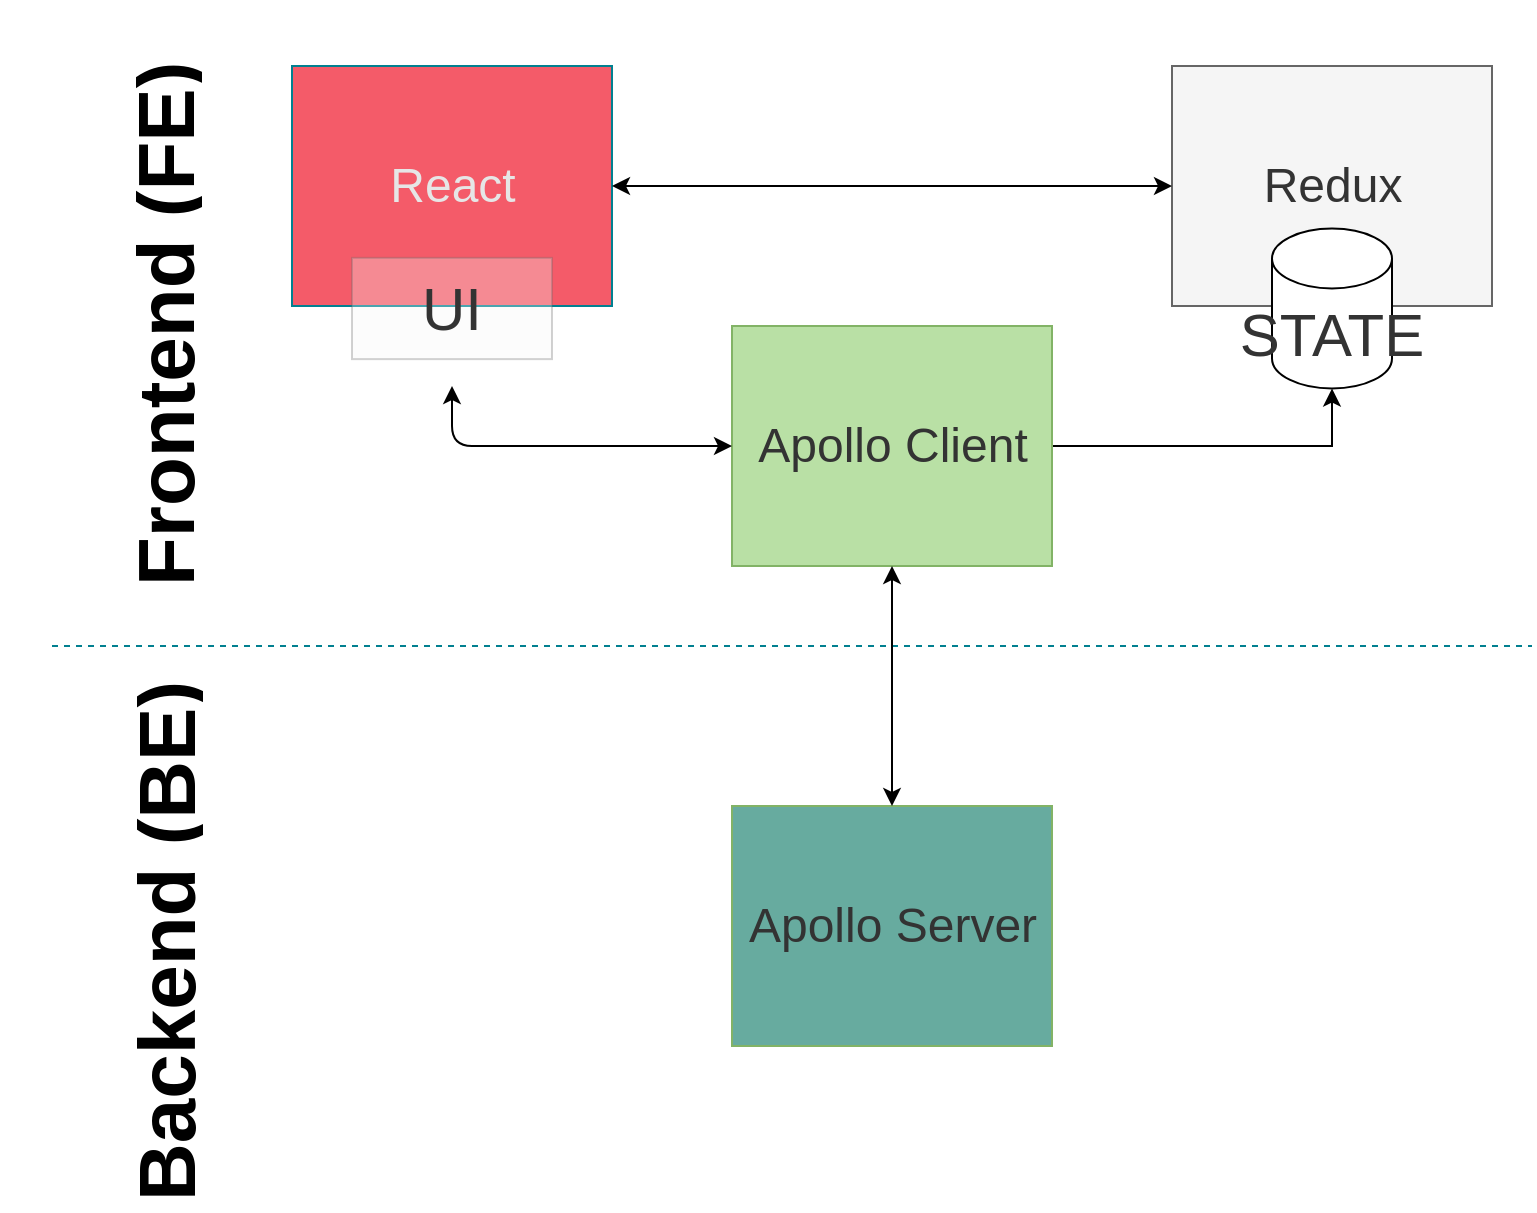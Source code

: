 <mxfile version="14.7.7" type="github">
  <diagram id="LNMG3sTzRvZ35h2c9BiK" name="Page-1">
    <mxGraphModel dx="1483" dy="781" grid="1" gridSize="10" guides="1" tooltips="1" connect="1" arrows="1" fold="1" page="1" pageScale="1" pageWidth="850" pageHeight="1100" background="#FFFFFF" math="0" shadow="0">
      <root>
        <mxCell id="0" />
        <mxCell id="1" parent="0" />
        <mxCell id="hODOwLh5K1UUTg0OSGgw-2" value="&lt;font color=&quot;#e6e6e6&quot; style=&quot;font-size: 24px&quot;&gt;React&lt;/font&gt;" style="html=1;fillColor=#F45B69;strokeColor=#028090;fontColor=#E4FDE1;" parent="1" vertex="1">
          <mxGeometry x="160" y="70" width="160" height="120" as="geometry" />
        </mxCell>
        <mxCell id="hODOwLh5K1UUTg0OSGgw-3" value="" style="endArrow=none;dashed=1;html=1;labelBackgroundColor=#114B5F;strokeColor=#028090;fontColor=#E4FDE1;" parent="1" edge="1">
          <mxGeometry width="50" height="50" relative="1" as="geometry">
            <mxPoint x="40" y="360" as="sourcePoint" />
            <mxPoint x="780" y="360" as="targetPoint" />
          </mxGeometry>
        </mxCell>
        <mxCell id="hZ7Zgo9Nj8M63er8Cpxn-6" value="&lt;h1&gt;&lt;font style=&quot;font-size: 40px&quot;&gt;Frontend (FE)&lt;/font&gt;&lt;/h1&gt;" style="text;html=1;strokeColor=none;fillColor=none;spacing=5;spacingTop=-20;whiteSpace=wrap;overflow=hidden;rounded=0;fontSize=30;rotation=-90;" vertex="1" parent="1">
          <mxGeometry x="-78.75" y="141.25" width="297.5" height="90" as="geometry" />
        </mxCell>
        <mxCell id="hZ7Zgo9Nj8M63er8Cpxn-7" value="&lt;h1&gt;&lt;font style=&quot;font-size: 40px&quot;&gt;Backend (BE)&lt;/font&gt;&lt;/h1&gt;" style="text;html=1;strokeColor=none;fillColor=none;spacing=5;spacingTop=-20;whiteSpace=wrap;overflow=hidden;rounded=0;fontSize=30;rotation=-90;" vertex="1" parent="1">
          <mxGeometry x="-68.75" y="458.75" width="277.5" height="90" as="geometry" />
        </mxCell>
        <mxCell id="hZ7Zgo9Nj8M63er8Cpxn-8" value="&lt;font style=&quot;font-size: 24px&quot;&gt;Redux&lt;/font&gt;" style="html=1;fillColor=#f5f5f5;strokeColor=#666666;fontColor=#333333;" vertex="1" parent="1">
          <mxGeometry x="600" y="70" width="160" height="120" as="geometry" />
        </mxCell>
        <mxCell id="hZ7Zgo9Nj8M63er8Cpxn-14" style="edgeStyle=orthogonalEdgeStyle;rounded=0;orthogonalLoop=1;jettySize=auto;html=1;exitX=0.5;exitY=0;exitDx=0;exitDy=0;exitPerimeter=0;entryX=0.5;entryY=1;entryDx=0;entryDy=0;fontSize=30;fontColor=#333333;" edge="1" parent="1" source="hZ7Zgo9Nj8M63er8Cpxn-9" target="hZ7Zgo9Nj8M63er8Cpxn-8">
          <mxGeometry relative="1" as="geometry" />
        </mxCell>
        <mxCell id="hZ7Zgo9Nj8M63er8Cpxn-9" value="STATE" style="shape=cylinder3;whiteSpace=wrap;html=1;boundedLbl=1;backgroundOutline=1;size=15;fontSize=30;fontColor=#333333;" vertex="1" parent="1">
          <mxGeometry x="650" y="151.25" width="60" height="80" as="geometry" />
        </mxCell>
        <mxCell id="hZ7Zgo9Nj8M63er8Cpxn-10" value="&lt;font style=&quot;font-size: 24px&quot; color=&quot;#333333&quot;&gt;Apollo Server&lt;/font&gt;" style="html=1;strokeColor=#82b366;fillColor=#67AB9F;" vertex="1" parent="1">
          <mxGeometry x="380" y="440" width="160" height="120" as="geometry" />
        </mxCell>
        <mxCell id="hZ7Zgo9Nj8M63er8Cpxn-19" style="edgeStyle=orthogonalEdgeStyle;rounded=0;orthogonalLoop=1;jettySize=auto;html=1;entryX=0.5;entryY=1;entryDx=0;entryDy=0;entryPerimeter=0;fontSize=30;fontColor=#333333;" edge="1" parent="1" source="hZ7Zgo9Nj8M63er8Cpxn-11" target="hZ7Zgo9Nj8M63er8Cpxn-9">
          <mxGeometry relative="1" as="geometry" />
        </mxCell>
        <mxCell id="hZ7Zgo9Nj8M63er8Cpxn-11" value="&lt;font style=&quot;font-size: 24px&quot; color=&quot;#333333&quot;&gt;Apollo Client&lt;/font&gt;" style="html=1;strokeColor=#82b366;fillColor=#B9E0A5;" vertex="1" parent="1">
          <mxGeometry x="380" y="200" width="160" height="120" as="geometry" />
        </mxCell>
        <mxCell id="hZ7Zgo9Nj8M63er8Cpxn-12" value="" style="endArrow=classic;startArrow=classic;html=1;fontSize=30;fontColor=#333333;exitX=0.5;exitY=0;exitDx=0;exitDy=0;entryX=0.5;entryY=1;entryDx=0;entryDy=0;" edge="1" parent="1" source="hZ7Zgo9Nj8M63er8Cpxn-10" target="hZ7Zgo9Nj8M63er8Cpxn-11">
          <mxGeometry width="50" height="50" relative="1" as="geometry">
            <mxPoint x="440" y="390" as="sourcePoint" />
            <mxPoint x="490" y="340" as="targetPoint" />
          </mxGeometry>
        </mxCell>
        <mxCell id="hZ7Zgo9Nj8M63er8Cpxn-22" value="" style="endArrow=classic;startArrow=classic;html=1;fontSize=30;fontColor=#333333;exitX=1;exitY=0.5;exitDx=0;exitDy=0;entryX=0;entryY=0.5;entryDx=0;entryDy=0;" edge="1" parent="1" source="hODOwLh5K1UUTg0OSGgw-2" target="hZ7Zgo9Nj8M63er8Cpxn-8">
          <mxGeometry width="50" height="50" relative="1" as="geometry">
            <mxPoint x="420" y="150" as="sourcePoint" />
            <mxPoint x="470" y="100" as="targetPoint" />
            <Array as="points">
              <mxPoint x="460" y="130" />
            </Array>
          </mxGeometry>
        </mxCell>
        <mxCell id="hZ7Zgo9Nj8M63er8Cpxn-26" value="" style="endArrow=classic;startArrow=classic;html=1;fontSize=30;fontColor=#333333;entryX=0;entryY=0.5;entryDx=0;entryDy=0;" edge="1" parent="1" target="hZ7Zgo9Nj8M63er8Cpxn-11">
          <mxGeometry width="50" height="50" relative="1" as="geometry">
            <mxPoint x="240" y="230" as="sourcePoint" />
            <mxPoint x="350" y="220" as="targetPoint" />
            <Array as="points">
              <mxPoint x="240" y="260" />
            </Array>
          </mxGeometry>
        </mxCell>
        <mxCell id="hZ7Zgo9Nj8M63er8Cpxn-28" value="" style="shape=image;html=1;verticalAlign=top;verticalLabelPosition=bottom;labelBackgroundColor=#ffffff;imageAspect=0;aspect=fixed;image=https://cdn2.iconfinder.com/data/icons/picol-vector/32/screen_16to9-128.png;shadow=0;glass=0;fontSize=30;fontColor=#333333;fillColor=#67AB9F;gradientColor=#F19C99;opacity=30;" vertex="1" parent="1">
          <mxGeometry x="181.88" y="120" width="116.25" height="116.25" as="geometry" />
        </mxCell>
        <mxCell id="hZ7Zgo9Nj8M63er8Cpxn-1" value="UI" style="text;html=1;strokeColor=#666666;fillColor=#f5f5f5;align=center;verticalAlign=middle;whiteSpace=wrap;rounded=0;fontSize=30;fontColor=#333333;opacity=30;" vertex="1" parent="1">
          <mxGeometry x="190" y="165.94" width="100" height="50.62" as="geometry" />
        </mxCell>
      </root>
    </mxGraphModel>
  </diagram>
</mxfile>
